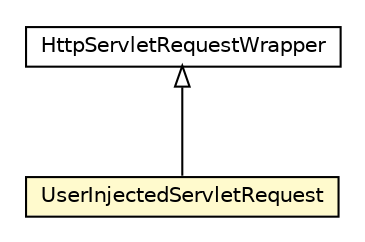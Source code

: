 #!/usr/local/bin/dot
#
# Class diagram 
# Generated by UMLGraph version R5_6-24-gf6e263 (http://www.umlgraph.org/)
#

digraph G {
	edge [fontname="Helvetica",fontsize=10,labelfontname="Helvetica",labelfontsize=10];
	node [fontname="Helvetica",fontsize=10,shape=plaintext];
	nodesep=0.25;
	ranksep=0.5;
	// net.trajano.auth.filter.internal.UserInjectedServletRequest
	c632 [label=<<table title="net.trajano.auth.filter.internal.UserInjectedServletRequest" border="0" cellborder="1" cellspacing="0" cellpadding="2" port="p" bgcolor="lemonChiffon" href="./UserInjectedServletRequest.html">
		<tr><td><table border="0" cellspacing="0" cellpadding="1">
<tr><td align="center" balign="center"> UserInjectedServletRequest </td></tr>
		</table></td></tr>
		</table>>, URL="./UserInjectedServletRequest.html", fontname="Helvetica", fontcolor="black", fontsize=10.0];
	//net.trajano.auth.filter.internal.UserInjectedServletRequest extends javax.servlet.http.HttpServletRequestWrapper
	c650:p -> c632:p [dir=back,arrowtail=empty];
	// javax.servlet.http.HttpServletRequestWrapper
	c650 [label=<<table title="javax.servlet.http.HttpServletRequestWrapper" border="0" cellborder="1" cellspacing="0" cellpadding="2" port="p" href="http://java.sun.com/j2se/1.4.2/docs/api/javax/servlet/http/HttpServletRequestWrapper.html">
		<tr><td><table border="0" cellspacing="0" cellpadding="1">
<tr><td align="center" balign="center"> HttpServletRequestWrapper </td></tr>
		</table></td></tr>
		</table>>, URL="http://java.sun.com/j2se/1.4.2/docs/api/javax/servlet/http/HttpServletRequestWrapper.html", fontname="Helvetica", fontcolor="black", fontsize=10.0];
}


